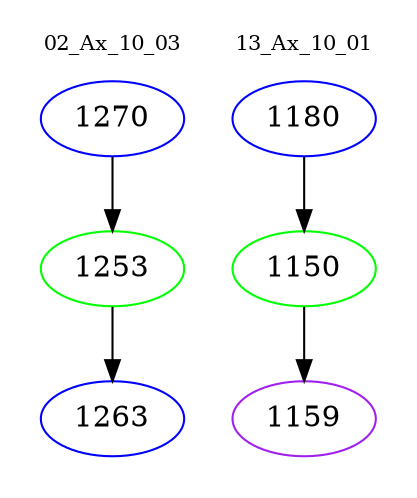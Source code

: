 digraph{
subgraph cluster_0 {
color = white
label = "02_Ax_10_03";
fontsize=10;
T0_1270 [label="1270", color="blue"]
T0_1270 -> T0_1253 [color="black"]
T0_1253 [label="1253", color="green"]
T0_1253 -> T0_1263 [color="black"]
T0_1263 [label="1263", color="blue"]
}
subgraph cluster_1 {
color = white
label = "13_Ax_10_01";
fontsize=10;
T1_1180 [label="1180", color="blue"]
T1_1180 -> T1_1150 [color="black"]
T1_1150 [label="1150", color="green"]
T1_1150 -> T1_1159 [color="black"]
T1_1159 [label="1159", color="purple"]
}
}
